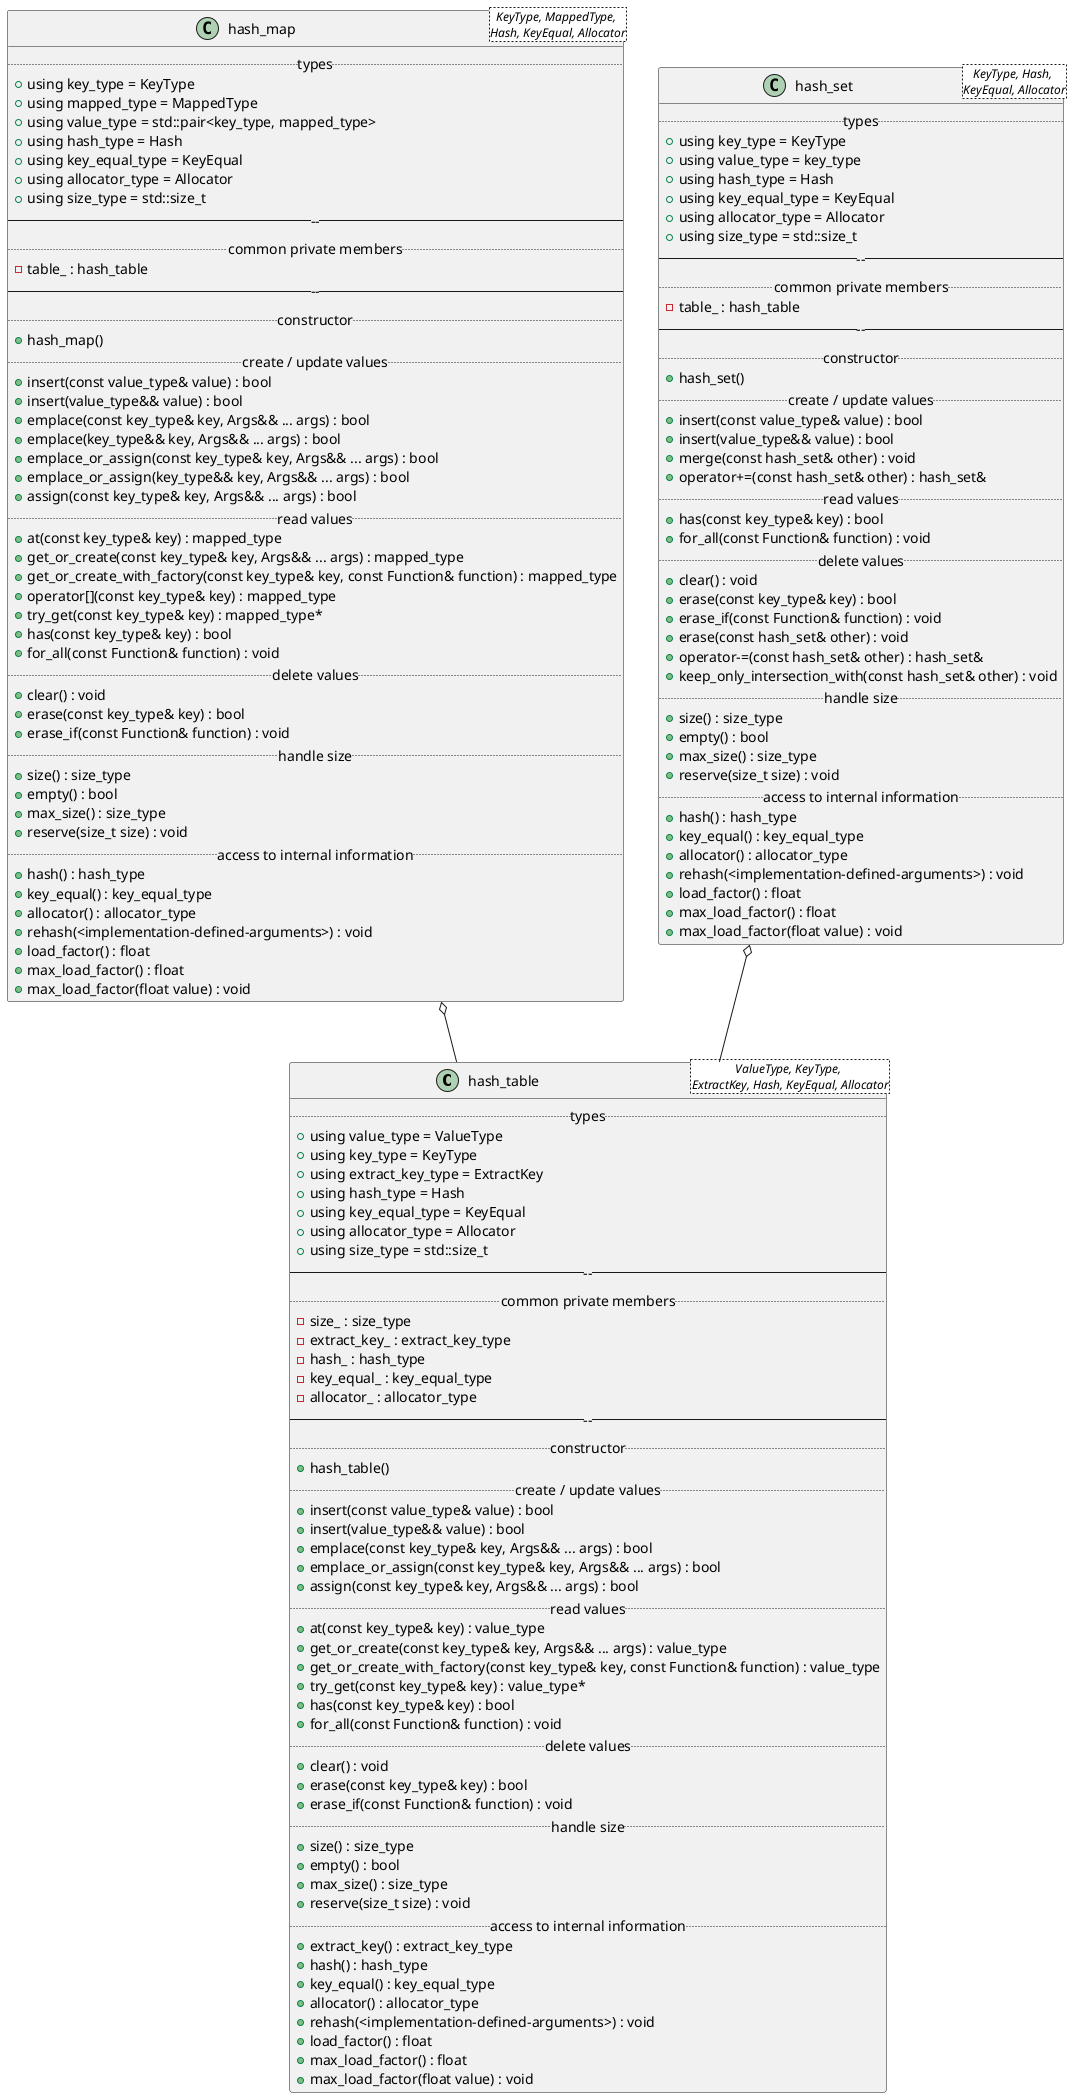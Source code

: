 @startuml FullHashTable

class hash_table<ValueType, KeyType, \nExtractKey, Hash, KeyEqual, Allocator> {
    .. types ..
    + using value_type = ValueType
    + using key_type = KeyType
    + using extract_key_type = ExtractKey
    + using hash_type = Hash
    + using key_equal_type = KeyEqual
    + using allocator_type = Allocator
    + using size_type = std::size_t
    ------
    .. common private members ..
    - size_ : size_type
    - extract_key_ : extract_key_type
    - hash_ : hash_type
    - key_equal_ : key_equal_type
    - allocator_ : allocator_type
    ------
    .. constructor ..
    + hash_table()
    .. create / update values ..
    + insert(const value_type& value) : bool
    + insert(value_type&& value) : bool
    + emplace(const key_type& key, Args&& ... args) : bool
    + emplace_or_assign(const key_type& key, Args&& ... args) : bool
    + assign(const key_type& key, Args&& ... args) : bool
    .. read values ..
    + at(const key_type& key) : value_type
    + get_or_create(const key_type& key, Args&& ... args) : value_type
    + get_or_create_with_factory(const key_type& key, const Function& function) : value_type
    + try_get(const key_type& key) : value_type*
    + has(const key_type& key) : bool
    + for_all(const Function& function) : void
    .. delete values ..
    + clear() : void
    + erase(const key_type& key) : bool
    + erase_if(const Function& function) : void
    .. handle size ..
    + size() : size_type
    + empty() : bool
    + max_size() : size_type
    + reserve(size_t size) : void
    .. access to internal information ..
    + extract_key() : extract_key_type
    + hash() : hash_type
    + key_equal() : key_equal_type
    + allocator() : allocator_type
    + rehash(<implementation-defined-arguments>) : void
    + load_factor() : float
    + max_load_factor() : float
    + max_load_factor(float value) : void
}

class hash_map<KeyType, MappedType, \nHash, KeyEqual, Allocator> {
    .. types ..
    + using key_type = KeyType
    + using mapped_type = MappedType
    + using value_type = std::pair<key_type, mapped_type>
    + using hash_type = Hash
    + using key_equal_type = KeyEqual
    + using allocator_type = Allocator
    + using size_type = std::size_t
    ------
    .. common private members ..
    - table_ : hash_table
    ------
    .. constructor ..
    + hash_map()
    .. create / update values ..
    + insert(const value_type& value) : bool
    + insert(value_type&& value) : bool
    + emplace(const key_type& key, Args&& ... args) : bool
    + emplace(key_type&& key, Args&& ... args) : bool
    + emplace_or_assign(const key_type& key, Args&& ... args) : bool
    + emplace_or_assign(key_type&& key, Args&& ... args) : bool
    + assign(const key_type& key, Args&& ... args) : bool
    .. read values ..
    + at(const key_type& key) : mapped_type
    + get_or_create(const key_type& key, Args&& ... args) : mapped_type
    + get_or_create_with_factory(const key_type& key, const Function& function) : mapped_type
    + operator[](const key_type& key) : mapped_type
    + try_get(const key_type& key) : mapped_type*
    + has(const key_type& key) : bool
    + for_all(const Function& function) : void
    .. delete values ..
    + clear() : void
    + erase(const key_type& key) : bool
    + erase_if(const Function& function) : void
    .. handle size ..
    + size() : size_type
    + empty() : bool
    + max_size() : size_type
    + reserve(size_t size) : void
    .. access to internal information ..
    + hash() : hash_type
    + key_equal() : key_equal_type
    + allocator() : allocator_type
    + rehash(<implementation-defined-arguments>) : void
    + load_factor() : float
    + max_load_factor() : float
    + max_load_factor(float value) : void
}
hash_map o-- hash_table

class hash_set<KeyType, Hash, \nKeyEqual, Allocator> {
    .. types ..
    + using key_type = KeyType
    + using value_type = key_type
    + using hash_type = Hash
    + using key_equal_type = KeyEqual
    + using allocator_type = Allocator
    + using size_type = std::size_t
    ------
    .. common private members ..
    - table_ : hash_table
    ------
    .. constructor ..
    + hash_set()
    .. create / update values ..
    + insert(const value_type& value) : bool
    + insert(value_type&& value) : bool
    + merge(const hash_set& other) : void
    + operator+=(const hash_set& other) : hash_set&
    .. read values ..
    + has(const key_type& key) : bool
    + for_all(const Function& function) : void
    .. delete values ..
    + clear() : void
    + erase(const key_type& key) : bool
    + erase_if(const Function& function) : void
    + erase(const hash_set& other) : void
    + operator-=(const hash_set& other) : hash_set&
    + keep_only_intersection_with(const hash_set& other) : void
    .. handle size ..
    + size() : size_type
    + empty() : bool
    + max_size() : size_type
    + reserve(size_t size) : void
    .. access to internal information ..
    + hash() : hash_type
    + key_equal() : key_equal_type
    + allocator() : allocator_type
    + rehash(<implementation-defined-arguments>) : void
    + load_factor() : float
    + max_load_factor() : float
    + max_load_factor(float value) : void
}
hash_set o-- hash_table

@enduml
